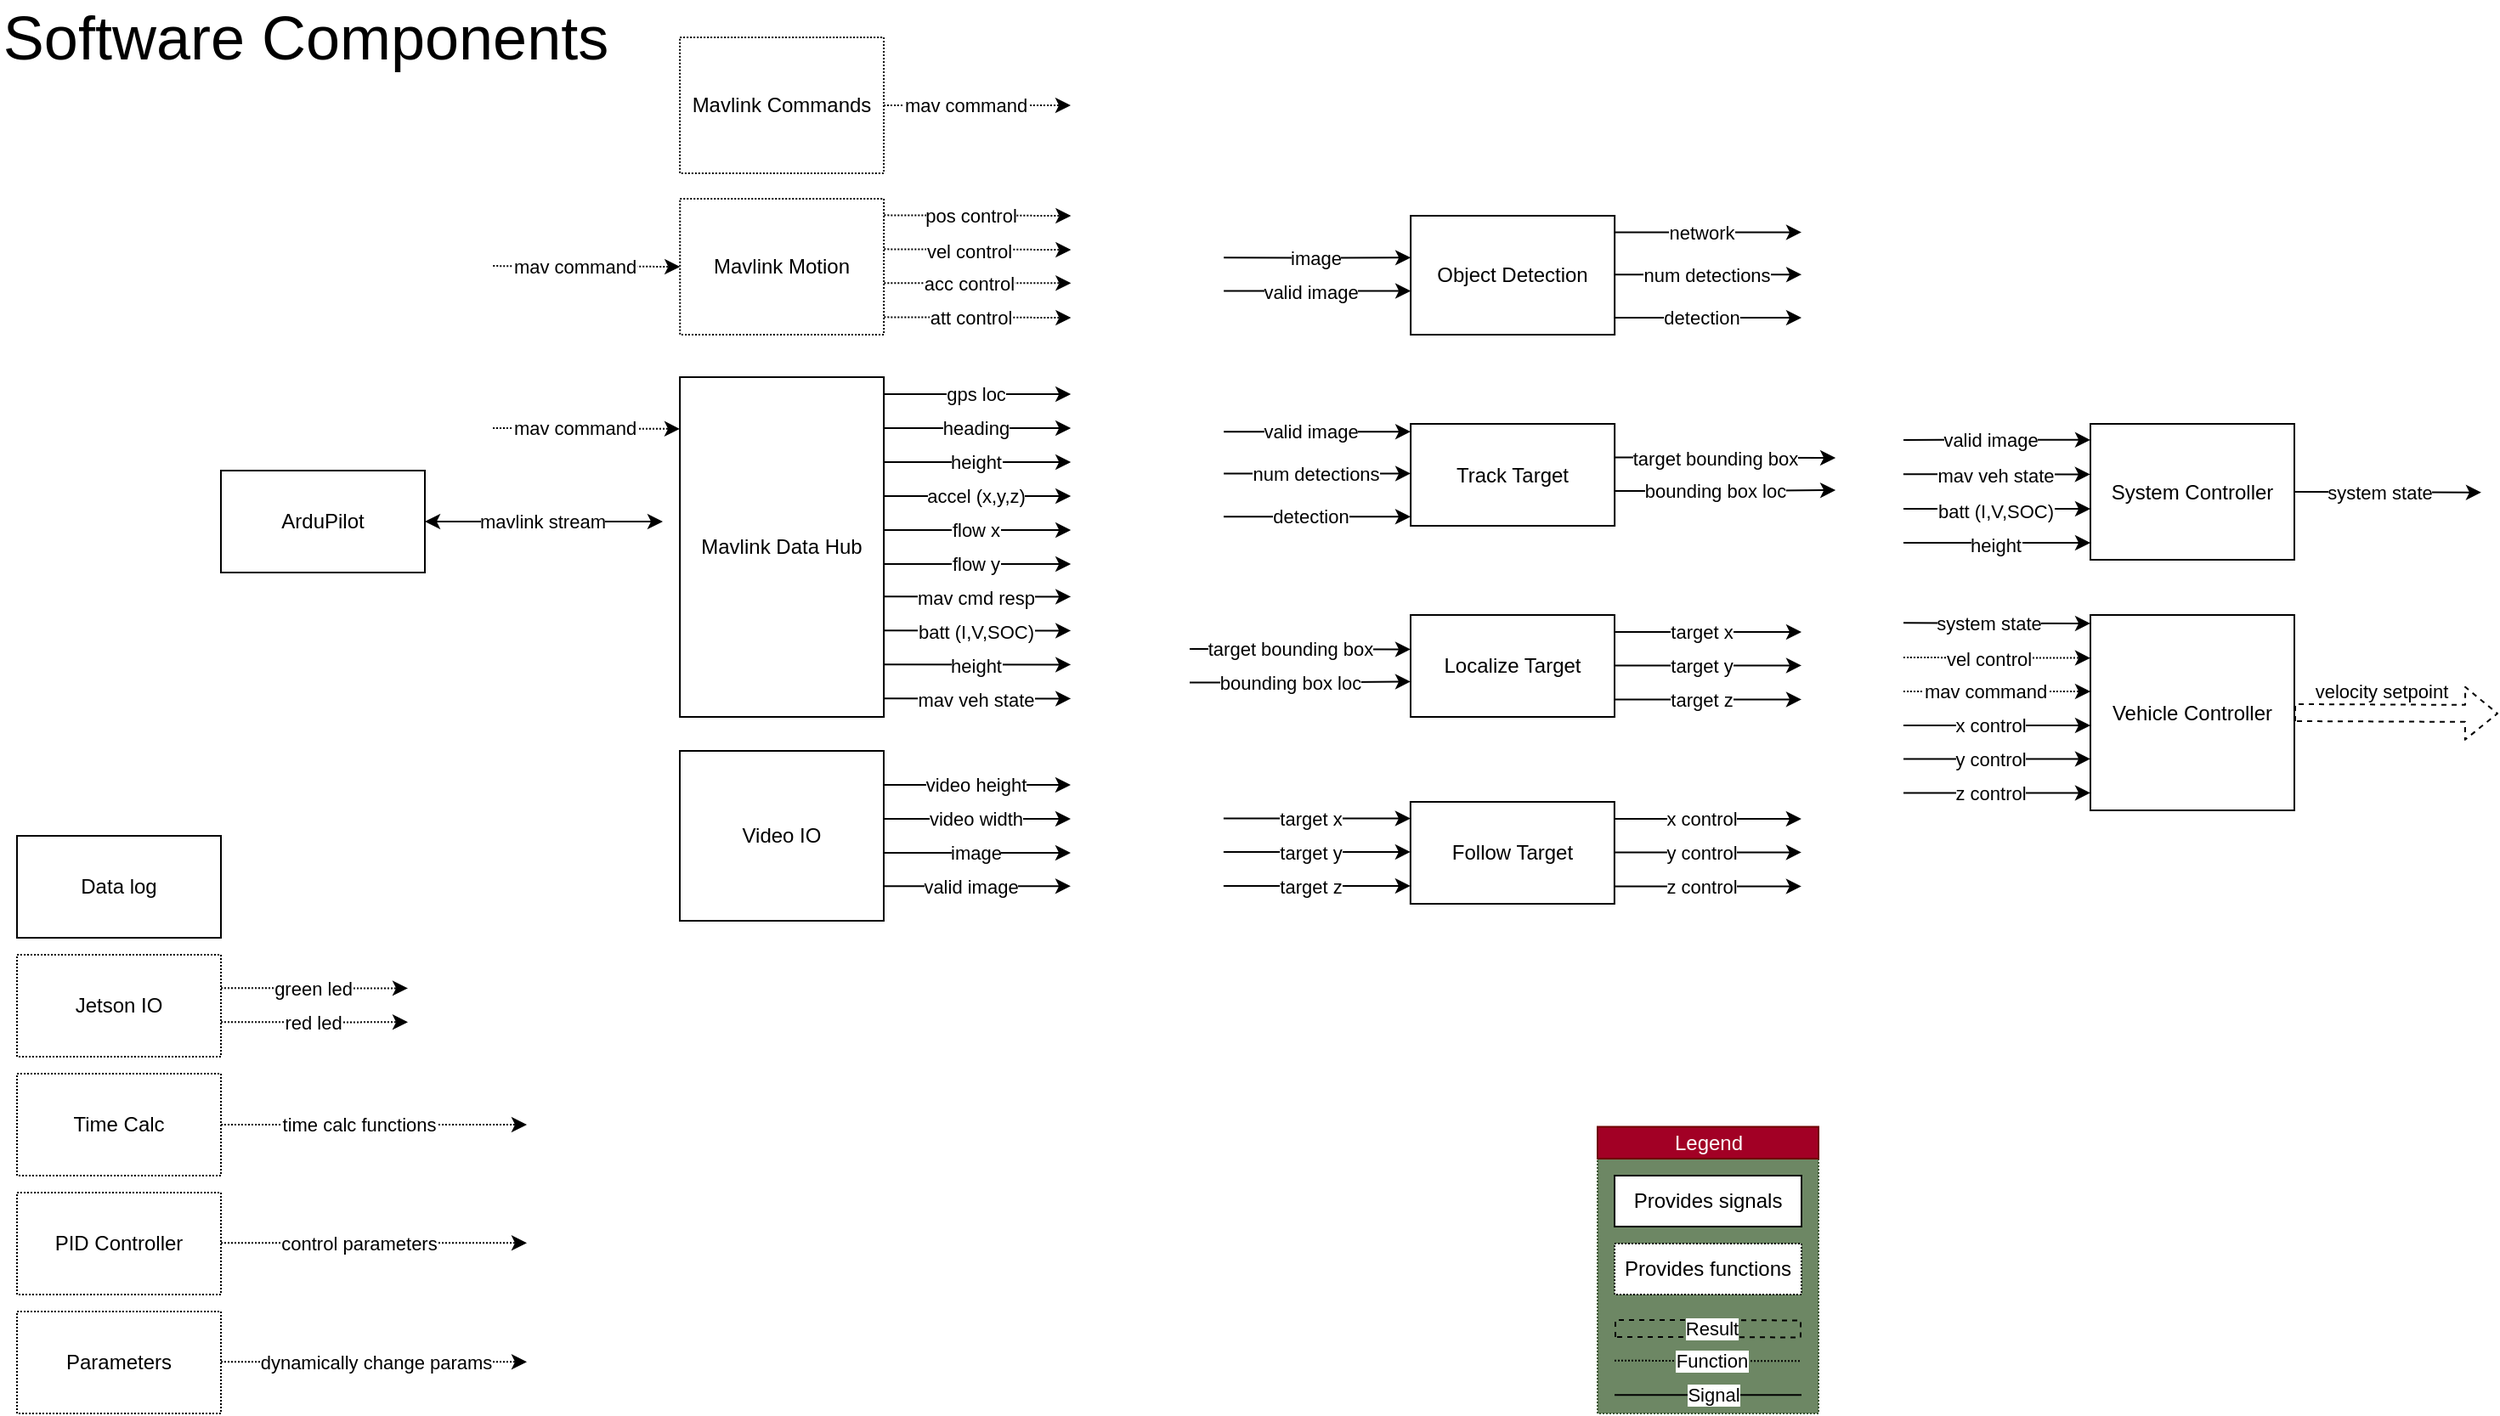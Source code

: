 <mxfile>
    <diagram name="Page-1" id="YutSI7smavdidKVXhJqC">
        <mxGraphModel dx="1775" dy="861" grid="1" gridSize="10" guides="1" tooltips="1" connect="1" arrows="1" fold="1" page="1" pageScale="1" pageWidth="1100" pageHeight="850" math="0" shadow="0">
            <root>
                <mxCell id="0"/>
                <mxCell id="1" parent="0"/>
                <mxCell id="x8476iQVBlh_GbGHP3KB-12" value="Data log" style="rounded=0;whiteSpace=wrap;html=1;" parent="1" vertex="1">
                    <mxGeometry x="10.0" y="500" width="120" height="60" as="geometry"/>
                </mxCell>
                <mxCell id="x8476iQVBlh_GbGHP3KB-121" value="&lt;font style=&quot;font-size: 36px;&quot;&gt;Software Components&lt;/font&gt;" style="text;html=1;align=center;verticalAlign=middle;whiteSpace=wrap;rounded=0;" parent="1" vertex="1">
                    <mxGeometry y="10" width="360" height="40" as="geometry"/>
                </mxCell>
                <mxCell id="x8476iQVBlh_GbGHP3KB-122" value="ArduPilot" style="rounded=0;whiteSpace=wrap;html=1;" parent="1" vertex="1">
                    <mxGeometry x="130" y="285" width="120" height="60" as="geometry"/>
                </mxCell>
                <mxCell id="x8476iQVBlh_GbGHP3KB-130" value="" style="endArrow=classic;startArrow=classic;html=1;rounded=0;exitX=1;exitY=0.5;exitDx=0;exitDy=0;" parent="1" source="x8476iQVBlh_GbGHP3KB-122" edge="1">
                    <mxGeometry width="50" height="50" relative="1" as="geometry">
                        <mxPoint x="270.06" y="265" as="sourcePoint"/>
                        <mxPoint x="390" y="315" as="targetPoint"/>
                    </mxGeometry>
                </mxCell>
                <mxCell id="112" value="mavlink stream" style="edgeLabel;html=1;align=center;verticalAlign=middle;resizable=0;points=[];" vertex="1" connectable="0" parent="x8476iQVBlh_GbGHP3KB-130">
                    <mxGeometry x="0.208" y="-2" relative="1" as="geometry">
                        <mxPoint x="-16" y="-2" as="offset"/>
                    </mxGeometry>
                </mxCell>
                <mxCell id="x8476iQVBlh_GbGHP3KB-203" value="" style="group" parent="1" vertex="1" connectable="0">
                    <mxGeometry x="10" y="640" width="305" height="60" as="geometry"/>
                </mxCell>
                <mxCell id="x8476iQVBlh_GbGHP3KB-22" value="Time Calc" style="rounded=0;whiteSpace=wrap;html=1;dashed=1;dashPattern=1 1;" parent="x8476iQVBlh_GbGHP3KB-203" vertex="1">
                    <mxGeometry width="120" height="60" as="geometry"/>
                </mxCell>
                <mxCell id="x8476iQVBlh_GbGHP3KB-234" value="" style="endArrow=classic;html=1;rounded=0;dashed=1;exitX=1;exitY=0.5;exitDx=0;exitDy=0;dashPattern=1 1;" parent="x8476iQVBlh_GbGHP3KB-203" source="x8476iQVBlh_GbGHP3KB-22" edge="1">
                    <mxGeometry width="50" height="50" relative="1" as="geometry">
                        <mxPoint x="127.5" y="40" as="sourcePoint"/>
                        <mxPoint x="300" y="30" as="targetPoint"/>
                    </mxGeometry>
                </mxCell>
                <mxCell id="x8476iQVBlh_GbGHP3KB-235" value="time calc functions" style="edgeLabel;html=1;align=center;verticalAlign=middle;resizable=0;points=[];" parent="x8476iQVBlh_GbGHP3KB-234" vertex="1" connectable="0">
                    <mxGeometry x="-0.652" relative="1" as="geometry">
                        <mxPoint x="49" as="offset"/>
                    </mxGeometry>
                </mxCell>
                <mxCell id="x8476iQVBlh_GbGHP3KB-204" value="" style="group;dashed=1;" parent="1" vertex="1" connectable="0">
                    <mxGeometry x="10" y="710" width="305" height="60" as="geometry"/>
                </mxCell>
                <mxCell id="x8476iQVBlh_GbGHP3KB-20" value="PID Controller" style="rounded=0;whiteSpace=wrap;html=1;dashed=1;dashPattern=1 1;" parent="x8476iQVBlh_GbGHP3KB-204" vertex="1">
                    <mxGeometry width="120" height="60" as="geometry"/>
                </mxCell>
                <mxCell id="x8476iQVBlh_GbGHP3KB-236" value="" style="endArrow=classic;html=1;rounded=0;dashed=1;exitX=1;exitY=0.5;exitDx=0;exitDy=0;dashPattern=1 1;" parent="x8476iQVBlh_GbGHP3KB-204" edge="1">
                    <mxGeometry width="50" height="50" relative="1" as="geometry">
                        <mxPoint x="120" y="29.66" as="sourcePoint"/>
                        <mxPoint x="300" y="29.66" as="targetPoint"/>
                    </mxGeometry>
                </mxCell>
                <mxCell id="x8476iQVBlh_GbGHP3KB-237" value="control parameters" style="edgeLabel;html=1;align=center;verticalAlign=middle;resizable=0;points=[];" parent="x8476iQVBlh_GbGHP3KB-236" vertex="1" connectable="0">
                    <mxGeometry x="-0.652" relative="1" as="geometry">
                        <mxPoint x="49" as="offset"/>
                    </mxGeometry>
                </mxCell>
                <mxCell id="x8476iQVBlh_GbGHP3KB-205" value="" style="group;dashed=1;" parent="1" vertex="1" connectable="0">
                    <mxGeometry x="10" y="780" width="310" height="60" as="geometry"/>
                </mxCell>
                <mxCell id="x8476iQVBlh_GbGHP3KB-19" value="Parameters" style="rounded=0;whiteSpace=wrap;html=1;dashed=1;dashPattern=1 1;" parent="x8476iQVBlh_GbGHP3KB-205" vertex="1">
                    <mxGeometry width="120" height="60" as="geometry"/>
                </mxCell>
                <mxCell id="x8476iQVBlh_GbGHP3KB-238" value="" style="endArrow=classic;html=1;rounded=0;dashed=1;exitX=1;exitY=0.5;exitDx=0;exitDy=0;dashPattern=1 1;" parent="x8476iQVBlh_GbGHP3KB-205" edge="1">
                    <mxGeometry width="50" height="50" relative="1" as="geometry">
                        <mxPoint x="120" y="29.66" as="sourcePoint"/>
                        <mxPoint x="300" y="29.66" as="targetPoint"/>
                    </mxGeometry>
                </mxCell>
                <mxCell id="x8476iQVBlh_GbGHP3KB-239" value="dynamically change params" style="edgeLabel;html=1;align=center;verticalAlign=middle;resizable=0;points=[];" parent="x8476iQVBlh_GbGHP3KB-238" vertex="1" connectable="0">
                    <mxGeometry x="-0.652" relative="1" as="geometry">
                        <mxPoint x="59" as="offset"/>
                    </mxGeometry>
                </mxCell>
                <mxCell id="78" value="" style="group" vertex="1" connectable="0" parent="1">
                    <mxGeometry x="790" y="257.5" width="230.06" height="60" as="geometry"/>
                </mxCell>
                <mxCell id="70" style="edgeStyle=orthogonalEdgeStyle;rounded=0;orthogonalLoop=1;jettySize=auto;html=1;" edge="1" parent="78">
                    <mxGeometry relative="1" as="geometry">
                        <mxPoint x="40.06" y="29.23" as="targetPoint"/>
                        <mxPoint x="-69.94" y="29.23" as="sourcePoint"/>
                        <Array as="points">
                            <mxPoint x="0.06" y="29.23"/>
                        </Array>
                    </mxGeometry>
                </mxCell>
                <mxCell id="71" value="num detections" style="edgeLabel;html=1;align=center;verticalAlign=middle;resizable=0;points=[];" vertex="1" connectable="0" parent="70">
                    <mxGeometry x="-0.024" y="-2" relative="1" as="geometry">
                        <mxPoint y="-2" as="offset"/>
                    </mxGeometry>
                </mxCell>
                <mxCell id="72" style="edgeStyle=orthogonalEdgeStyle;rounded=0;orthogonalLoop=1;jettySize=auto;html=1;" edge="1" parent="78">
                    <mxGeometry relative="1" as="geometry">
                        <mxPoint x="40" y="54.64" as="targetPoint"/>
                        <mxPoint x="-70" y="54.64" as="sourcePoint"/>
                        <Array as="points">
                            <mxPoint y="54.64"/>
                        </Array>
                    </mxGeometry>
                </mxCell>
                <mxCell id="73" value="detection" style="edgeLabel;html=1;align=center;verticalAlign=middle;resizable=0;points=[];" vertex="1" connectable="0" parent="72">
                    <mxGeometry x="-0.121" y="-3" relative="1" as="geometry">
                        <mxPoint x="2" y="-3" as="offset"/>
                    </mxGeometry>
                </mxCell>
                <mxCell id="75" style="edgeStyle=orthogonalEdgeStyle;rounded=0;orthogonalLoop=1;jettySize=auto;html=1;" edge="1" parent="78">
                    <mxGeometry relative="1" as="geometry">
                        <mxPoint x="40.06" y="4.61" as="targetPoint"/>
                        <mxPoint x="-69.94" y="4.61" as="sourcePoint"/>
                        <Array as="points">
                            <mxPoint x="0.06" y="4.61"/>
                        </Array>
                    </mxGeometry>
                </mxCell>
                <mxCell id="76" value="valid image" style="edgeLabel;html=1;align=center;verticalAlign=middle;resizable=0;points=[];" vertex="1" connectable="0" parent="75">
                    <mxGeometry x="-0.121" y="-3" relative="1" as="geometry">
                        <mxPoint x="2" y="-3" as="offset"/>
                    </mxGeometry>
                </mxCell>
                <mxCell id="34" value="Track Target" style="rounded=0;whiteSpace=wrap;html=1;container=0;" vertex="1" parent="78">
                    <mxGeometry x="40.06" width="120" height="60" as="geometry"/>
                </mxCell>
                <mxCell id="36" style="edgeStyle=orthogonalEdgeStyle;rounded=0;orthogonalLoop=1;jettySize=auto;html=1;" edge="1" parent="78">
                    <mxGeometry relative="1" as="geometry">
                        <mxPoint x="290.06" y="20" as="targetPoint"/>
                        <mxPoint x="160.06" y="19.77" as="sourcePoint"/>
                        <Array as="points">
                            <mxPoint x="180.12" y="19.77"/>
                            <mxPoint x="180.12" y="19.77"/>
                        </Array>
                    </mxGeometry>
                </mxCell>
                <mxCell id="37" value="target bounding box" style="edgeLabel;html=1;align=center;verticalAlign=middle;resizable=0;points=[];container=0;" vertex="1" connectable="0" parent="36">
                    <mxGeometry x="-0.121" y="-3" relative="1" as="geometry">
                        <mxPoint x="2" y="-3" as="offset"/>
                    </mxGeometry>
                </mxCell>
                <mxCell id="38" style="edgeStyle=orthogonalEdgeStyle;rounded=0;orthogonalLoop=1;jettySize=auto;html=1;" edge="1" parent="78">
                    <mxGeometry relative="1" as="geometry">
                        <mxPoint x="290.06" y="39" as="targetPoint"/>
                        <mxPoint x="160.06" y="39.48" as="sourcePoint"/>
                        <Array as="points">
                            <mxPoint x="230.06" y="39.48"/>
                        </Array>
                    </mxGeometry>
                </mxCell>
                <mxCell id="39" value="bounding box loc" style="edgeLabel;html=1;align=center;verticalAlign=middle;resizable=0;points=[];container=0;" vertex="1" connectable="0" parent="38">
                    <mxGeometry x="-0.121" y="-3" relative="1" as="geometry">
                        <mxPoint x="2" y="-3" as="offset"/>
                    </mxGeometry>
                </mxCell>
                <mxCell id="83" value="" style="group" vertex="1" connectable="0" parent="1">
                    <mxGeometry x="400" y="450" width="230" height="100" as="geometry"/>
                </mxCell>
                <mxCell id="13" style="edgeStyle=orthogonalEdgeStyle;rounded=0;orthogonalLoop=1;jettySize=auto;html=1;" edge="1" parent="83" source="15">
                    <mxGeometry relative="1" as="geometry">
                        <mxPoint x="230" y="20" as="targetPoint"/>
                        <Array as="points">
                            <mxPoint x="230" y="20"/>
                        </Array>
                    </mxGeometry>
                </mxCell>
                <mxCell id="14" value="video height" style="edgeLabel;html=1;align=center;verticalAlign=middle;resizable=0;points=[];container=0;" vertex="1" connectable="0" parent="13">
                    <mxGeometry x="-0.024" y="-2" relative="1" as="geometry">
                        <mxPoint y="-2" as="offset"/>
                    </mxGeometry>
                </mxCell>
                <mxCell id="15" value="Video IO" style="rounded=0;whiteSpace=wrap;html=1;container=0;" vertex="1" parent="83">
                    <mxGeometry width="120" height="100" as="geometry"/>
                </mxCell>
                <mxCell id="16" style="edgeStyle=orthogonalEdgeStyle;rounded=0;orthogonalLoop=1;jettySize=auto;html=1;" edge="1" parent="83">
                    <mxGeometry relative="1" as="geometry">
                        <mxPoint x="230" y="40" as="targetPoint"/>
                        <mxPoint x="120" y="40" as="sourcePoint"/>
                        <Array as="points">
                            <mxPoint x="190" y="40"/>
                        </Array>
                    </mxGeometry>
                </mxCell>
                <mxCell id="17" value="video width" style="edgeLabel;html=1;align=center;verticalAlign=middle;resizable=0;points=[];container=0;" vertex="1" connectable="0" parent="16">
                    <mxGeometry x="-0.024" y="-2" relative="1" as="geometry">
                        <mxPoint y="-2" as="offset"/>
                    </mxGeometry>
                </mxCell>
                <mxCell id="18" style="edgeStyle=orthogonalEdgeStyle;rounded=0;orthogonalLoop=1;jettySize=auto;html=1;" edge="1" parent="83">
                    <mxGeometry relative="1" as="geometry">
                        <mxPoint x="230" y="60" as="targetPoint"/>
                        <mxPoint x="120" y="60" as="sourcePoint"/>
                        <Array as="points">
                            <mxPoint x="190" y="60"/>
                        </Array>
                    </mxGeometry>
                </mxCell>
                <mxCell id="19" value="image" style="edgeLabel;html=1;align=center;verticalAlign=middle;resizable=0;points=[];container=0;" vertex="1" connectable="0" parent="18">
                    <mxGeometry x="-0.024" y="-2" relative="1" as="geometry">
                        <mxPoint y="-2" as="offset"/>
                    </mxGeometry>
                </mxCell>
                <mxCell id="20" style="edgeStyle=orthogonalEdgeStyle;rounded=0;orthogonalLoop=1;jettySize=auto;html=1;" edge="1" parent="83">
                    <mxGeometry relative="1" as="geometry">
                        <mxPoint x="230" y="79.58" as="targetPoint"/>
                        <mxPoint x="120" y="79.58" as="sourcePoint"/>
                        <Array as="points">
                            <mxPoint x="190" y="79.58"/>
                        </Array>
                    </mxGeometry>
                </mxCell>
                <mxCell id="21" value="valid image" style="edgeLabel;html=1;align=center;verticalAlign=middle;resizable=0;points=[];container=0;" vertex="1" connectable="0" parent="20">
                    <mxGeometry x="-0.121" y="-3" relative="1" as="geometry">
                        <mxPoint x="2" y="-3" as="offset"/>
                    </mxGeometry>
                </mxCell>
                <mxCell id="111" value="" style="group" vertex="1" connectable="0" parent="1">
                    <mxGeometry x="400.06" y="30" width="229.94" height="80" as="geometry"/>
                </mxCell>
                <mxCell id="89" value="" style="group" vertex="1" connectable="0" parent="111">
                    <mxGeometry width="229.94" height="80" as="geometry"/>
                </mxCell>
                <mxCell id="x8476iQVBlh_GbGHP3KB-15" value="Mavlink Commands" style="rounded=0;whiteSpace=wrap;html=1;dashed=1;dashPattern=1 1;container=0;" parent="89" vertex="1">
                    <mxGeometry width="119.94" height="80" as="geometry"/>
                </mxCell>
                <mxCell id="99" style="edgeStyle=none;html=1;exitX=1;exitY=0.5;exitDx=0;exitDy=0;dashed=1;dashPattern=1 1;strokeWidth=1;" edge="1" parent="111" source="x8476iQVBlh_GbGHP3KB-15">
                    <mxGeometry relative="1" as="geometry">
                        <mxPoint x="229.94" y="40" as="targetPoint"/>
                    </mxGeometry>
                </mxCell>
                <mxCell id="100" value="mav command" style="edgeLabel;html=1;align=center;verticalAlign=middle;resizable=0;points=[];" vertex="1" connectable="0" parent="99">
                    <mxGeometry x="-0.139" y="1" relative="1" as="geometry">
                        <mxPoint y="1" as="offset"/>
                    </mxGeometry>
                </mxCell>
                <mxCell id="115" value="" style="group" vertex="1" connectable="0" parent="1">
                    <mxGeometry x="290.12" y="125" width="339.94" height="80" as="geometry"/>
                </mxCell>
                <mxCell id="109" value="" style="group" vertex="1" connectable="0" parent="115">
                    <mxGeometry x="110.0" width="229.94" height="80" as="geometry"/>
                </mxCell>
                <mxCell id="110" value="Mavlink Motion" style="rounded=0;whiteSpace=wrap;html=1;dashed=1;dashPattern=1 1;container=0;" vertex="1" parent="109">
                    <mxGeometry width="119.94" height="80" as="geometry"/>
                </mxCell>
                <mxCell id="101" style="edgeStyle=none;html=1;dashed=1;dashPattern=1 1;strokeWidth=1;exitX=1;exitY=0.5;exitDx=0;exitDy=0;" edge="1" parent="109">
                    <mxGeometry relative="1" as="geometry">
                        <mxPoint x="230.06" y="49.68" as="targetPoint"/>
                        <mxPoint x="120.06" y="49.68" as="sourcePoint"/>
                    </mxGeometry>
                </mxCell>
                <mxCell id="102" value="acc control" style="edgeLabel;html=1;align=center;verticalAlign=middle;resizable=0;points=[];" vertex="1" connectable="0" parent="101">
                    <mxGeometry x="-0.2" relative="1" as="geometry">
                        <mxPoint x="6" as="offset"/>
                    </mxGeometry>
                </mxCell>
                <mxCell id="103" style="edgeStyle=none;html=1;exitX=1;exitY=0.25;exitDx=0;exitDy=0;dashed=1;dashPattern=1 1;strokeWidth=1;" edge="1" parent="109">
                    <mxGeometry relative="1" as="geometry">
                        <mxPoint x="230.06" y="30.003" as="targetPoint"/>
                        <mxPoint x="120.06" y="29.68" as="sourcePoint"/>
                    </mxGeometry>
                </mxCell>
                <mxCell id="104" value="vel control" style="edgeLabel;html=1;align=center;verticalAlign=middle;resizable=0;points=[];" vertex="1" connectable="0" parent="103">
                    <mxGeometry x="-0.221" y="-1" relative="1" as="geometry">
                        <mxPoint x="7" as="offset"/>
                    </mxGeometry>
                </mxCell>
                <mxCell id="105" style="edgeStyle=none;html=1;exitX=1;exitY=0.75;exitDx=0;exitDy=0;dashed=1;dashPattern=1 1;strokeWidth=1;" edge="1" parent="109">
                    <mxGeometry relative="1" as="geometry">
                        <mxPoint x="230.06" y="70.003" as="targetPoint"/>
                        <mxPoint x="120.06" y="69.68" as="sourcePoint"/>
                    </mxGeometry>
                </mxCell>
                <mxCell id="106" value="att control" style="edgeLabel;html=1;align=center;verticalAlign=middle;resizable=0;points=[];" vertex="1" connectable="0" parent="105">
                    <mxGeometry x="-0.338" relative="1" as="geometry">
                        <mxPoint x="14" as="offset"/>
                    </mxGeometry>
                </mxCell>
                <mxCell id="107" style="edgeStyle=none;html=1;exitX=1;exitY=0;exitDx=0;exitDy=0;dashed=1;dashPattern=1 1;strokeWidth=1;" edge="1" parent="109">
                    <mxGeometry relative="1" as="geometry">
                        <mxPoint x="230.06" y="10.003" as="targetPoint"/>
                        <mxPoint x="120.06" y="9.68" as="sourcePoint"/>
                    </mxGeometry>
                </mxCell>
                <mxCell id="108" value="pos control" style="edgeLabel;html=1;align=center;verticalAlign=middle;resizable=0;points=[];" vertex="1" connectable="0" parent="107">
                    <mxGeometry x="-0.315" relative="1" as="geometry">
                        <mxPoint x="13" as="offset"/>
                    </mxGeometry>
                </mxCell>
                <mxCell id="113" style="edgeStyle=none;html=1;exitX=1;exitY=0.5;exitDx=0;exitDy=0;dashed=1;dashPattern=1 1;strokeWidth=1;entryX=0;entryY=0.5;entryDx=0;entryDy=0;" edge="1" parent="115" target="110">
                    <mxGeometry relative="1" as="geometry">
                        <mxPoint x="100.0" y="40" as="targetPoint"/>
                        <mxPoint y="39.55" as="sourcePoint"/>
                    </mxGeometry>
                </mxCell>
                <mxCell id="114" value="mav command" style="edgeLabel;html=1;align=center;verticalAlign=middle;resizable=0;points=[];" vertex="1" connectable="0" parent="113">
                    <mxGeometry x="-0.139" y="1" relative="1" as="geometry">
                        <mxPoint y="1" as="offset"/>
                    </mxGeometry>
                </mxCell>
                <mxCell id="118" value="" style="group" vertex="1" connectable="0" parent="1">
                    <mxGeometry x="290" y="230" width="340.06" height="200" as="geometry"/>
                </mxCell>
                <mxCell id="84" value="" style="group" vertex="1" connectable="0" parent="118">
                    <mxGeometry x="110.06" width="230.0" height="200" as="geometry"/>
                </mxCell>
                <mxCell id="x8476iQVBlh_GbGHP3KB-16" value="Mavlink Data Hub" style="rounded=0;whiteSpace=wrap;html=1;" parent="84" vertex="1">
                    <mxGeometry width="120" height="200" as="geometry"/>
                </mxCell>
                <mxCell id="x8476iQVBlh_GbGHP3KB-66" style="edgeStyle=orthogonalEdgeStyle;rounded=0;orthogonalLoop=1;jettySize=auto;html=1;" parent="84" edge="1">
                    <mxGeometry relative="1" as="geometry">
                        <mxPoint x="230.0" y="10" as="targetPoint"/>
                        <mxPoint x="120" y="10" as="sourcePoint"/>
                        <Array as="points">
                            <mxPoint x="230.0" y="10"/>
                        </Array>
                    </mxGeometry>
                </mxCell>
                <mxCell id="x8476iQVBlh_GbGHP3KB-67" value="gps loc" style="edgeLabel;html=1;align=center;verticalAlign=middle;resizable=0;points=[];" parent="x8476iQVBlh_GbGHP3KB-66" vertex="1" connectable="0">
                    <mxGeometry x="-0.024" y="-2" relative="1" as="geometry">
                        <mxPoint y="-2" as="offset"/>
                    </mxGeometry>
                </mxCell>
                <mxCell id="x8476iQVBlh_GbGHP3KB-68" style="edgeStyle=orthogonalEdgeStyle;rounded=0;orthogonalLoop=1;jettySize=auto;html=1;" parent="84" edge="1">
                    <mxGeometry relative="1" as="geometry">
                        <mxPoint x="230.0" y="30" as="targetPoint"/>
                        <mxPoint x="120" y="30" as="sourcePoint"/>
                        <Array as="points">
                            <mxPoint x="230.0" y="30"/>
                        </Array>
                    </mxGeometry>
                </mxCell>
                <mxCell id="x8476iQVBlh_GbGHP3KB-69" value="heading" style="edgeLabel;html=1;align=center;verticalAlign=middle;resizable=0;points=[];" parent="x8476iQVBlh_GbGHP3KB-68" vertex="1" connectable="0">
                    <mxGeometry x="-0.024" y="-2" relative="1" as="geometry">
                        <mxPoint y="-2" as="offset"/>
                    </mxGeometry>
                </mxCell>
                <mxCell id="x8476iQVBlh_GbGHP3KB-70" style="edgeStyle=orthogonalEdgeStyle;rounded=0;orthogonalLoop=1;jettySize=auto;html=1;" parent="84" edge="1">
                    <mxGeometry relative="1" as="geometry">
                        <mxPoint x="230.0" y="50" as="targetPoint"/>
                        <mxPoint x="120" y="50" as="sourcePoint"/>
                        <Array as="points">
                            <mxPoint x="230.0" y="50"/>
                        </Array>
                    </mxGeometry>
                </mxCell>
                <mxCell id="x8476iQVBlh_GbGHP3KB-71" value="height" style="edgeLabel;html=1;align=center;verticalAlign=middle;resizable=0;points=[];" parent="x8476iQVBlh_GbGHP3KB-70" vertex="1" connectable="0">
                    <mxGeometry x="-0.024" y="-2" relative="1" as="geometry">
                        <mxPoint y="-2" as="offset"/>
                    </mxGeometry>
                </mxCell>
                <mxCell id="x8476iQVBlh_GbGHP3KB-72" style="edgeStyle=orthogonalEdgeStyle;rounded=0;orthogonalLoop=1;jettySize=auto;html=1;" parent="84" edge="1">
                    <mxGeometry relative="1" as="geometry">
                        <mxPoint x="230.0" y="70" as="targetPoint"/>
                        <mxPoint x="120" y="70" as="sourcePoint"/>
                        <Array as="points">
                            <mxPoint x="230.0" y="70"/>
                        </Array>
                    </mxGeometry>
                </mxCell>
                <mxCell id="x8476iQVBlh_GbGHP3KB-73" value="accel (x,y,z)" style="edgeLabel;html=1;align=center;verticalAlign=middle;resizable=0;points=[];" parent="x8476iQVBlh_GbGHP3KB-72" vertex="1" connectable="0">
                    <mxGeometry x="-0.024" y="-2" relative="1" as="geometry">
                        <mxPoint y="-2" as="offset"/>
                    </mxGeometry>
                </mxCell>
                <mxCell id="x8476iQVBlh_GbGHP3KB-74" style="edgeStyle=orthogonalEdgeStyle;rounded=0;orthogonalLoop=1;jettySize=auto;html=1;" parent="84" edge="1">
                    <mxGeometry relative="1" as="geometry">
                        <mxPoint x="230.0" y="90" as="targetPoint"/>
                        <mxPoint x="120" y="90" as="sourcePoint"/>
                        <Array as="points">
                            <mxPoint x="230.0" y="90"/>
                        </Array>
                    </mxGeometry>
                </mxCell>
                <mxCell id="x8476iQVBlh_GbGHP3KB-75" value="flow x" style="edgeLabel;html=1;align=center;verticalAlign=middle;resizable=0;points=[];" parent="x8476iQVBlh_GbGHP3KB-74" vertex="1" connectable="0">
                    <mxGeometry x="-0.024" y="-2" relative="1" as="geometry">
                        <mxPoint y="-2" as="offset"/>
                    </mxGeometry>
                </mxCell>
                <mxCell id="x8476iQVBlh_GbGHP3KB-76" style="edgeStyle=orthogonalEdgeStyle;rounded=0;orthogonalLoop=1;jettySize=auto;html=1;" parent="84" edge="1">
                    <mxGeometry relative="1" as="geometry">
                        <mxPoint x="230.0" y="110" as="targetPoint"/>
                        <mxPoint x="120" y="110" as="sourcePoint"/>
                        <Array as="points">
                            <mxPoint x="230.0" y="110"/>
                        </Array>
                    </mxGeometry>
                </mxCell>
                <mxCell id="x8476iQVBlh_GbGHP3KB-77" value="flow y" style="edgeLabel;html=1;align=center;verticalAlign=middle;resizable=0;points=[];" parent="x8476iQVBlh_GbGHP3KB-76" vertex="1" connectable="0">
                    <mxGeometry x="-0.024" y="-2" relative="1" as="geometry">
                        <mxPoint y="-2" as="offset"/>
                    </mxGeometry>
                </mxCell>
                <mxCell id="x8476iQVBlh_GbGHP3KB-91" style="edgeStyle=orthogonalEdgeStyle;rounded=0;orthogonalLoop=1;jettySize=auto;html=1;" parent="84" edge="1">
                    <mxGeometry relative="1" as="geometry">
                        <mxPoint x="230.0" y="129.17" as="targetPoint"/>
                        <mxPoint x="120" y="129.17" as="sourcePoint"/>
                        <Array as="points">
                            <mxPoint x="230.0" y="129.17"/>
                        </Array>
                    </mxGeometry>
                </mxCell>
                <mxCell id="x8476iQVBlh_GbGHP3KB-92" value="mav cmd resp" style="edgeLabel;html=1;align=center;verticalAlign=middle;resizable=0;points=[];" parent="x8476iQVBlh_GbGHP3KB-91" vertex="1" connectable="0">
                    <mxGeometry x="-0.024" y="-2" relative="1" as="geometry">
                        <mxPoint y="-1" as="offset"/>
                    </mxGeometry>
                </mxCell>
                <mxCell id="x8476iQVBlh_GbGHP3KB-93" style="edgeStyle=orthogonalEdgeStyle;rounded=0;orthogonalLoop=1;jettySize=auto;html=1;" parent="84" edge="1">
                    <mxGeometry relative="1" as="geometry">
                        <mxPoint x="230.0" y="149.17" as="targetPoint"/>
                        <mxPoint x="120" y="149.17" as="sourcePoint"/>
                        <Array as="points">
                            <mxPoint x="230.0" y="149.17"/>
                        </Array>
                    </mxGeometry>
                </mxCell>
                <mxCell id="x8476iQVBlh_GbGHP3KB-94" value="batt (I,V,SOC)" style="edgeLabel;html=1;align=center;verticalAlign=middle;resizable=0;points=[];" parent="x8476iQVBlh_GbGHP3KB-93" vertex="1" connectable="0">
                    <mxGeometry x="-0.024" y="-2" relative="1" as="geometry">
                        <mxPoint y="-1" as="offset"/>
                    </mxGeometry>
                </mxCell>
                <mxCell id="x8476iQVBlh_GbGHP3KB-95" style="edgeStyle=orthogonalEdgeStyle;rounded=0;orthogonalLoop=1;jettySize=auto;html=1;" parent="84" edge="1">
                    <mxGeometry relative="1" as="geometry">
                        <mxPoint x="230.0" y="169.17" as="targetPoint"/>
                        <mxPoint x="120" y="169.17" as="sourcePoint"/>
                        <Array as="points">
                            <mxPoint x="230.0" y="169.17"/>
                        </Array>
                    </mxGeometry>
                </mxCell>
                <mxCell id="x8476iQVBlh_GbGHP3KB-96" value="height" style="edgeLabel;html=1;align=center;verticalAlign=middle;resizable=0;points=[];" parent="x8476iQVBlh_GbGHP3KB-95" vertex="1" connectable="0">
                    <mxGeometry x="-0.024" y="-2" relative="1" as="geometry">
                        <mxPoint y="-1" as="offset"/>
                    </mxGeometry>
                </mxCell>
                <mxCell id="x8476iQVBlh_GbGHP3KB-97" style="edgeStyle=orthogonalEdgeStyle;rounded=0;orthogonalLoop=1;jettySize=auto;html=1;" parent="84" edge="1">
                    <mxGeometry relative="1" as="geometry">
                        <mxPoint x="230.0" y="189.17" as="targetPoint"/>
                        <mxPoint x="120" y="189.17" as="sourcePoint"/>
                        <Array as="points">
                            <mxPoint x="230.0" y="189.17"/>
                        </Array>
                    </mxGeometry>
                </mxCell>
                <mxCell id="x8476iQVBlh_GbGHP3KB-98" value="mav veh state" style="edgeLabel;html=1;align=center;verticalAlign=middle;resizable=0;points=[];" parent="x8476iQVBlh_GbGHP3KB-97" vertex="1" connectable="0">
                    <mxGeometry x="-0.024" y="-2" relative="1" as="geometry">
                        <mxPoint y="-1" as="offset"/>
                    </mxGeometry>
                </mxCell>
                <mxCell id="116" style="edgeStyle=none;html=1;exitX=1;exitY=0.5;exitDx=0;exitDy=0;dashed=1;dashPattern=1 1;strokeWidth=1;entryX=0;entryY=0.5;entryDx=0;entryDy=0;" edge="1" parent="118">
                    <mxGeometry relative="1" as="geometry">
                        <mxPoint x="110" y="30.45" as="targetPoint"/>
                        <mxPoint y="30.0" as="sourcePoint"/>
                    </mxGeometry>
                </mxCell>
                <mxCell id="117" value="mav command" style="edgeLabel;html=1;align=center;verticalAlign=middle;resizable=0;points=[];" vertex="1" connectable="0" parent="116">
                    <mxGeometry x="-0.139" y="1" relative="1" as="geometry">
                        <mxPoint y="1" as="offset"/>
                    </mxGeometry>
                </mxCell>
                <mxCell id="123" value="" style="group" vertex="1" connectable="0" parent="1">
                    <mxGeometry x="720.06" y="370" width="299.94" height="60" as="geometry"/>
                </mxCell>
                <mxCell id="79" value="" style="group" vertex="1" connectable="0" parent="123">
                    <mxGeometry x="109.94" width="190" height="60" as="geometry"/>
                </mxCell>
                <mxCell id="44" value="Localize Target" style="rounded=0;whiteSpace=wrap;html=1;container=0;" vertex="1" parent="79">
                    <mxGeometry width="120" height="60" as="geometry"/>
                </mxCell>
                <mxCell id="46" style="edgeStyle=orthogonalEdgeStyle;rounded=0;orthogonalLoop=1;jettySize=auto;html=1;" edge="1" parent="79">
                    <mxGeometry relative="1" as="geometry">
                        <mxPoint x="230" y="10.0" as="targetPoint"/>
                        <mxPoint x="120" y="10.0" as="sourcePoint"/>
                        <Array as="points">
                            <mxPoint x="190" y="10.0"/>
                        </Array>
                    </mxGeometry>
                </mxCell>
                <mxCell id="47" value="target x" style="edgeLabel;html=1;align=center;verticalAlign=middle;resizable=0;points=[];container=0;" vertex="1" connectable="0" parent="46">
                    <mxGeometry x="-0.121" y="-3" relative="1" as="geometry">
                        <mxPoint x="2" y="-3" as="offset"/>
                    </mxGeometry>
                </mxCell>
                <mxCell id="48" style="edgeStyle=orthogonalEdgeStyle;rounded=0;orthogonalLoop=1;jettySize=auto;html=1;" edge="1" parent="79">
                    <mxGeometry relative="1" as="geometry">
                        <mxPoint x="230" y="29.71" as="targetPoint"/>
                        <mxPoint x="120" y="29.71" as="sourcePoint"/>
                        <Array as="points">
                            <mxPoint x="190" y="29.71"/>
                        </Array>
                    </mxGeometry>
                </mxCell>
                <mxCell id="49" value="target y" style="edgeLabel;html=1;align=center;verticalAlign=middle;resizable=0;points=[];container=0;" vertex="1" connectable="0" parent="48">
                    <mxGeometry x="-0.121" y="-3" relative="1" as="geometry">
                        <mxPoint x="2" y="-3" as="offset"/>
                    </mxGeometry>
                </mxCell>
                <mxCell id="50" style="edgeStyle=orthogonalEdgeStyle;rounded=0;orthogonalLoop=1;jettySize=auto;html=1;" edge="1" parent="79">
                    <mxGeometry relative="1" as="geometry">
                        <mxPoint x="230" y="49.71" as="targetPoint"/>
                        <mxPoint x="120" y="49.71" as="sourcePoint"/>
                        <Array as="points">
                            <mxPoint x="190" y="49.71"/>
                        </Array>
                    </mxGeometry>
                </mxCell>
                <mxCell id="51" value="target z" style="edgeLabel;html=1;align=center;verticalAlign=middle;resizable=0;points=[];container=0;" vertex="1" connectable="0" parent="50">
                    <mxGeometry x="-0.121" y="-3" relative="1" as="geometry">
                        <mxPoint x="2" y="-3" as="offset"/>
                    </mxGeometry>
                </mxCell>
                <mxCell id="119" style="edgeStyle=orthogonalEdgeStyle;rounded=0;orthogonalLoop=1;jettySize=auto;html=1;" edge="1" parent="123">
                    <mxGeometry relative="1" as="geometry">
                        <mxPoint x="109.94" y="20.23" as="targetPoint"/>
                        <mxPoint x="-20.06" y="20" as="sourcePoint"/>
                        <Array as="points">
                            <mxPoint y="20"/>
                            <mxPoint y="20"/>
                        </Array>
                    </mxGeometry>
                </mxCell>
                <mxCell id="120" value="target bounding box" style="edgeLabel;html=1;align=center;verticalAlign=middle;resizable=0;points=[];container=0;" vertex="1" connectable="0" parent="119">
                    <mxGeometry x="-0.121" y="-3" relative="1" as="geometry">
                        <mxPoint x="2" y="-3" as="offset"/>
                    </mxGeometry>
                </mxCell>
                <mxCell id="121" style="edgeStyle=orthogonalEdgeStyle;rounded=0;orthogonalLoop=1;jettySize=auto;html=1;" edge="1" parent="123">
                    <mxGeometry relative="1" as="geometry">
                        <mxPoint x="109.94" y="39.23" as="targetPoint"/>
                        <mxPoint x="-20.06" y="39.71" as="sourcePoint"/>
                        <Array as="points">
                            <mxPoint x="49.94" y="39.71"/>
                        </Array>
                    </mxGeometry>
                </mxCell>
                <mxCell id="122" value="bounding box loc" style="edgeLabel;html=1;align=center;verticalAlign=middle;resizable=0;points=[];container=0;" vertex="1" connectable="0" parent="121">
                    <mxGeometry x="-0.121" y="-3" relative="1" as="geometry">
                        <mxPoint x="2" y="-3" as="offset"/>
                    </mxGeometry>
                </mxCell>
                <mxCell id="136" value="" style="group" vertex="1" connectable="0" parent="1">
                    <mxGeometry x="789.94" y="480" width="230" height="60" as="geometry"/>
                </mxCell>
                <mxCell id="80" value="" style="group" vertex="1" connectable="0" parent="136">
                    <mxGeometry x="40" width="190" height="60" as="geometry"/>
                </mxCell>
                <mxCell id="x8476iQVBlh_GbGHP3KB-13" value="Follow Target" style="rounded=0;whiteSpace=wrap;html=1;container=0;" parent="80" vertex="1">
                    <mxGeometry width="120" height="60" as="geometry"/>
                </mxCell>
                <mxCell id="x8476iQVBlh_GbGHP3KB-245" style="edgeStyle=orthogonalEdgeStyle;rounded=0;orthogonalLoop=1;jettySize=auto;html=1;" parent="80" edge="1">
                    <mxGeometry relative="1" as="geometry">
                        <mxPoint x="230" y="10.0" as="targetPoint"/>
                        <mxPoint x="120" y="10.0" as="sourcePoint"/>
                        <Array as="points">
                            <mxPoint x="190" y="10.0"/>
                        </Array>
                    </mxGeometry>
                </mxCell>
                <mxCell id="x8476iQVBlh_GbGHP3KB-246" value="x control" style="edgeLabel;html=1;align=center;verticalAlign=middle;resizable=0;points=[];container=0;" parent="x8476iQVBlh_GbGHP3KB-245" vertex="1" connectable="0">
                    <mxGeometry x="-0.121" y="-3" relative="1" as="geometry">
                        <mxPoint x="2" y="-3" as="offset"/>
                    </mxGeometry>
                </mxCell>
                <mxCell id="x8476iQVBlh_GbGHP3KB-248" style="edgeStyle=orthogonalEdgeStyle;rounded=0;orthogonalLoop=1;jettySize=auto;html=1;" parent="80" edge="1">
                    <mxGeometry relative="1" as="geometry">
                        <mxPoint x="230" y="29.71" as="targetPoint"/>
                        <mxPoint x="120" y="29.71" as="sourcePoint"/>
                        <Array as="points">
                            <mxPoint x="190" y="29.71"/>
                        </Array>
                    </mxGeometry>
                </mxCell>
                <mxCell id="x8476iQVBlh_GbGHP3KB-249" value="y control" style="edgeLabel;html=1;align=center;verticalAlign=middle;resizable=0;points=[];container=0;" parent="x8476iQVBlh_GbGHP3KB-248" vertex="1" connectable="0">
                    <mxGeometry x="-0.121" y="-3" relative="1" as="geometry">
                        <mxPoint x="2" y="-3" as="offset"/>
                    </mxGeometry>
                </mxCell>
                <mxCell id="x8476iQVBlh_GbGHP3KB-250" style="edgeStyle=orthogonalEdgeStyle;rounded=0;orthogonalLoop=1;jettySize=auto;html=1;" parent="80" edge="1">
                    <mxGeometry relative="1" as="geometry">
                        <mxPoint x="230" y="49.71" as="targetPoint"/>
                        <mxPoint x="120" y="49.71" as="sourcePoint"/>
                        <Array as="points">
                            <mxPoint x="190" y="49.71"/>
                        </Array>
                    </mxGeometry>
                </mxCell>
                <mxCell id="x8476iQVBlh_GbGHP3KB-251" value="z control" style="edgeLabel;html=1;align=center;verticalAlign=middle;resizable=0;points=[];container=0;" parent="x8476iQVBlh_GbGHP3KB-250" vertex="1" connectable="0">
                    <mxGeometry x="-0.121" y="-3" relative="1" as="geometry">
                        <mxPoint x="2" y="-3" as="offset"/>
                    </mxGeometry>
                </mxCell>
                <mxCell id="130" style="edgeStyle=orthogonalEdgeStyle;rounded=0;orthogonalLoop=1;jettySize=auto;html=1;" edge="1" parent="136">
                    <mxGeometry relative="1" as="geometry">
                        <mxPoint x="40" y="9.77" as="targetPoint"/>
                        <mxPoint x="-70" y="9.77" as="sourcePoint"/>
                        <Array as="points">
                            <mxPoint y="9.77"/>
                        </Array>
                    </mxGeometry>
                </mxCell>
                <mxCell id="131" value="target x" style="edgeLabel;html=1;align=center;verticalAlign=middle;resizable=0;points=[];container=0;" vertex="1" connectable="0" parent="130">
                    <mxGeometry x="-0.121" y="-3" relative="1" as="geometry">
                        <mxPoint x="2" y="-3" as="offset"/>
                    </mxGeometry>
                </mxCell>
                <mxCell id="132" style="edgeStyle=orthogonalEdgeStyle;rounded=0;orthogonalLoop=1;jettySize=auto;html=1;" edge="1" parent="136">
                    <mxGeometry relative="1" as="geometry">
                        <mxPoint x="40" y="29.48" as="targetPoint"/>
                        <mxPoint x="-70" y="29.48" as="sourcePoint"/>
                        <Array as="points">
                            <mxPoint y="29.48"/>
                        </Array>
                    </mxGeometry>
                </mxCell>
                <mxCell id="133" value="target y" style="edgeLabel;html=1;align=center;verticalAlign=middle;resizable=0;points=[];container=0;" vertex="1" connectable="0" parent="132">
                    <mxGeometry x="-0.121" y="-3" relative="1" as="geometry">
                        <mxPoint x="2" y="-3" as="offset"/>
                    </mxGeometry>
                </mxCell>
                <mxCell id="134" style="edgeStyle=orthogonalEdgeStyle;rounded=0;orthogonalLoop=1;jettySize=auto;html=1;" edge="1" parent="136">
                    <mxGeometry relative="1" as="geometry">
                        <mxPoint x="40" y="49.48" as="targetPoint"/>
                        <mxPoint x="-70" y="49.48" as="sourcePoint"/>
                        <Array as="points">
                            <mxPoint y="49.48"/>
                        </Array>
                    </mxGeometry>
                </mxCell>
                <mxCell id="135" value="target z" style="edgeLabel;html=1;align=center;verticalAlign=middle;resizable=0;points=[];container=0;" vertex="1" connectable="0" parent="134">
                    <mxGeometry x="-0.121" y="-3" relative="1" as="geometry">
                        <mxPoint x="2" y="-3" as="offset"/>
                    </mxGeometry>
                </mxCell>
                <mxCell id="170" value="" style="group" vertex="1" connectable="0" parent="1">
                    <mxGeometry x="940" y="671.26" width="130" height="168.74" as="geometry"/>
                </mxCell>
                <mxCell id="168" value="" style="rounded=0;whiteSpace=wrap;html=1;dashed=1;dashPattern=1 1;fillStyle=solid;fillColor=#6d8764;fontColor=#ffffff;strokeColor=#3A5431;" vertex="1" parent="170">
                    <mxGeometry y="18.74" width="130" height="150" as="geometry"/>
                </mxCell>
                <mxCell id="x8476iQVBlh_GbGHP3KB-218" value="" style="endArrow=none;dashed=1;html=1;rounded=0;dashPattern=1 1;movable=1;resizable=1;rotatable=1;deletable=1;editable=1;connectable=1;" parent="170" edge="1">
                    <mxGeometry width="50" height="50" relative="1" as="geometry">
                        <mxPoint x="10" y="137.62" as="sourcePoint"/>
                        <mxPoint x="120" y="137.91" as="targetPoint"/>
                    </mxGeometry>
                </mxCell>
                <mxCell id="x8476iQVBlh_GbGHP3KB-219" value="Function" style="edgeLabel;html=1;align=center;verticalAlign=middle;resizable=1;points=[];movable=1;rotatable=1;deletable=1;editable=1;connectable=1;container=0;" parent="x8476iQVBlh_GbGHP3KB-218" vertex="1" connectable="0">
                    <mxGeometry x="0.4" relative="1" as="geometry">
                        <mxPoint x="-20" as="offset"/>
                    </mxGeometry>
                </mxCell>
                <mxCell id="x8476iQVBlh_GbGHP3KB-223" value="" style="endArrow=none;html=1;rounded=0;movable=1;resizable=1;rotatable=1;deletable=1;editable=1;connectable=1;" parent="170" edge="1">
                    <mxGeometry width="50" height="50" relative="1" as="geometry">
                        <mxPoint x="10" y="157.91" as="sourcePoint"/>
                        <mxPoint x="120" y="157.91" as="targetPoint"/>
                    </mxGeometry>
                </mxCell>
                <mxCell id="x8476iQVBlh_GbGHP3KB-224" value="Signal" style="edgeLabel;html=1;align=center;verticalAlign=middle;resizable=1;points=[];movable=1;rotatable=1;deletable=1;editable=1;connectable=1;container=0;" parent="x8476iQVBlh_GbGHP3KB-223" vertex="1" connectable="0">
                    <mxGeometry x="0.052" relative="1" as="geometry">
                        <mxPoint as="offset"/>
                    </mxGeometry>
                </mxCell>
                <mxCell id="163" value="" style="endArrow=none;dashed=1;html=1;rounded=0;movable=1;resizable=1;rotatable=1;deletable=1;editable=1;connectable=1;shape=flexArrow;" edge="1" parent="170">
                    <mxGeometry width="50" height="50" relative="1" as="geometry">
                        <mxPoint x="10" y="118.74" as="sourcePoint"/>
                        <mxPoint x="120" y="119.03" as="targetPoint"/>
                        <Array as="points">
                            <mxPoint x="70" y="118.74"/>
                        </Array>
                    </mxGeometry>
                </mxCell>
                <mxCell id="164" value="Result" style="edgeLabel;html=1;align=center;verticalAlign=middle;resizable=1;points=[];movable=1;rotatable=1;deletable=1;editable=1;connectable=1;container=0;" vertex="1" connectable="0" parent="163">
                    <mxGeometry x="0.4" relative="1" as="geometry">
                        <mxPoint x="-20" as="offset"/>
                    </mxGeometry>
                </mxCell>
                <mxCell id="x8476iQVBlh_GbGHP3KB-225" value="Provides signals" style="rounded=0;whiteSpace=wrap;html=1;movable=1;resizable=1;rotatable=1;deletable=1;editable=1;connectable=1;container=0;" parent="170" vertex="1">
                    <mxGeometry x="10" y="28.74" width="110" height="30" as="geometry"/>
                </mxCell>
                <mxCell id="x8476iQVBlh_GbGHP3KB-226" value="Provides functions" style="rounded=0;whiteSpace=wrap;html=1;dashed=1;dashPattern=1 1;movable=1;resizable=1;rotatable=1;deletable=1;editable=1;connectable=1;container=0;" parent="170" vertex="1">
                    <mxGeometry x="10" y="68.74" width="110" height="30" as="geometry"/>
                </mxCell>
                <mxCell id="169" value="Legend" style="text;html=1;align=center;verticalAlign=middle;resizable=1;points=[];autosize=1;movable=1;rotatable=1;deletable=1;editable=1;connectable=1;container=0;fillColor=#a20025;strokeColor=#6F0000;fontColor=#ffffff;" vertex="1" parent="170">
                    <mxGeometry width="130" height="18.74" as="geometry"/>
                </mxCell>
                <mxCell id="172" value="" style="group" vertex="1" connectable="0" parent="1">
                    <mxGeometry x="1120.0" y="370" width="350.0" height="115" as="geometry"/>
                </mxCell>
                <mxCell id="159" style="edgeStyle=none;html=1;exitX=1;exitY=0.5;exitDx=0;exitDy=0;dashed=1;strokeWidth=1;shape=flexArrow;startSize=6;" edge="1" parent="172" source="x8476iQVBlh_GbGHP3KB-23">
                    <mxGeometry relative="1" as="geometry">
                        <mxPoint x="350.0" y="58" as="targetPoint"/>
                    </mxGeometry>
                </mxCell>
                <mxCell id="160" value="velocity setpoint" style="edgeLabel;html=1;align=center;verticalAlign=middle;resizable=0;points=[];" vertex="1" connectable="0" parent="159">
                    <mxGeometry x="-0.495" relative="1" as="geometry">
                        <mxPoint x="20" y="-13" as="offset"/>
                    </mxGeometry>
                </mxCell>
                <mxCell id="x8476iQVBlh_GbGHP3KB-23" value="Vehicle Controller" style="rounded=0;whiteSpace=wrap;html=1;" parent="172" vertex="1">
                    <mxGeometry x="110.0" width="120" height="115" as="geometry"/>
                </mxCell>
                <mxCell id="147" style="edgeStyle=none;html=1;exitX=1;exitY=0.5;exitDx=0;exitDy=0;strokeWidth=1;" edge="1" parent="172">
                    <mxGeometry relative="1" as="geometry">
                        <mxPoint x="110.0" y="4.984" as="targetPoint"/>
                        <mxPoint x="2.274e-13" y="4.62" as="sourcePoint"/>
                    </mxGeometry>
                </mxCell>
                <mxCell id="148" value="system state" style="edgeLabel;html=1;align=center;verticalAlign=middle;resizable=0;points=[];" vertex="1" connectable="0" parent="147">
                    <mxGeometry x="-0.147" y="2" relative="1" as="geometry">
                        <mxPoint x="3" y="2" as="offset"/>
                    </mxGeometry>
                </mxCell>
                <mxCell id="149" style="edgeStyle=none;html=1;exitX=1;exitY=0.25;exitDx=0;exitDy=0;dashed=1;dashPattern=1 1;strokeWidth=1;" edge="1" parent="172">
                    <mxGeometry relative="1" as="geometry">
                        <mxPoint x="110" y="25.323" as="targetPoint"/>
                        <mxPoint y="25.0" as="sourcePoint"/>
                    </mxGeometry>
                </mxCell>
                <mxCell id="150" value="vel control" style="edgeLabel;html=1;align=center;verticalAlign=middle;resizable=0;points=[];" vertex="1" connectable="0" parent="149">
                    <mxGeometry x="-0.221" y="-1" relative="1" as="geometry">
                        <mxPoint x="7" as="offset"/>
                    </mxGeometry>
                </mxCell>
                <mxCell id="151" style="edgeStyle=none;html=1;exitX=1;exitY=0.5;exitDx=0;exitDy=0;dashed=1;dashPattern=1 1;strokeWidth=1;" edge="1" parent="172">
                    <mxGeometry relative="1" as="geometry">
                        <mxPoint x="110.0" y="45" as="targetPoint"/>
                        <mxPoint x="2.274e-13" y="45" as="sourcePoint"/>
                    </mxGeometry>
                </mxCell>
                <mxCell id="152" value="mav command" style="edgeLabel;html=1;align=center;verticalAlign=middle;resizable=0;points=[];" vertex="1" connectable="0" parent="151">
                    <mxGeometry x="-0.139" y="1" relative="1" as="geometry">
                        <mxPoint y="1" as="offset"/>
                    </mxGeometry>
                </mxCell>
                <mxCell id="153" style="edgeStyle=orthogonalEdgeStyle;rounded=0;orthogonalLoop=1;jettySize=auto;html=1;" edge="1" parent="172">
                    <mxGeometry relative="1" as="geometry">
                        <mxPoint x="110.0" y="65" as="targetPoint"/>
                        <mxPoint x="6.821e-13" y="65" as="sourcePoint"/>
                        <Array as="points">
                            <mxPoint x="70.0" y="65.0"/>
                        </Array>
                    </mxGeometry>
                </mxCell>
                <mxCell id="154" value="x control" style="edgeLabel;html=1;align=center;verticalAlign=middle;resizable=0;points=[];container=0;" vertex="1" connectable="0" parent="153">
                    <mxGeometry x="-0.121" y="-3" relative="1" as="geometry">
                        <mxPoint x="2" y="-3" as="offset"/>
                    </mxGeometry>
                </mxCell>
                <mxCell id="155" style="edgeStyle=orthogonalEdgeStyle;rounded=0;orthogonalLoop=1;jettySize=auto;html=1;" edge="1" parent="172">
                    <mxGeometry relative="1" as="geometry">
                        <mxPoint x="110.0" y="84.71" as="targetPoint"/>
                        <mxPoint x="6.821e-13" y="84.71" as="sourcePoint"/>
                        <Array as="points">
                            <mxPoint x="70.0" y="84.71"/>
                        </Array>
                    </mxGeometry>
                </mxCell>
                <mxCell id="156" value="y control" style="edgeLabel;html=1;align=center;verticalAlign=middle;resizable=0;points=[];container=0;" vertex="1" connectable="0" parent="155">
                    <mxGeometry x="-0.121" y="-3" relative="1" as="geometry">
                        <mxPoint x="2" y="-3" as="offset"/>
                    </mxGeometry>
                </mxCell>
                <mxCell id="157" style="edgeStyle=orthogonalEdgeStyle;rounded=0;orthogonalLoop=1;jettySize=auto;html=1;" edge="1" parent="172">
                    <mxGeometry relative="1" as="geometry">
                        <mxPoint x="110.0" y="104.71" as="targetPoint"/>
                        <mxPoint x="6.821e-13" y="104.71" as="sourcePoint"/>
                        <Array as="points">
                            <mxPoint x="70.0" y="104.71"/>
                        </Array>
                    </mxGeometry>
                </mxCell>
                <mxCell id="158" value="z control" style="edgeLabel;html=1;align=center;verticalAlign=middle;resizable=0;points=[];container=0;" vertex="1" connectable="0" parent="157">
                    <mxGeometry x="-0.121" y="-3" relative="1" as="geometry">
                        <mxPoint x="2" y="-3" as="offset"/>
                    </mxGeometry>
                </mxCell>
                <mxCell id="179" value="" style="group" vertex="1" connectable="0" parent="1">
                    <mxGeometry x="790.06" y="135" width="230" height="70" as="geometry"/>
                </mxCell>
                <mxCell id="82" value="" style="group" vertex="1" connectable="0" parent="179">
                    <mxGeometry x="40" width="190" height="70" as="geometry"/>
                </mxCell>
                <mxCell id="24" value="Object Detection" style="rounded=0;whiteSpace=wrap;html=1;container=0;" vertex="1" parent="82">
                    <mxGeometry width="120" height="70" as="geometry"/>
                </mxCell>
                <mxCell id="25" style="edgeStyle=orthogonalEdgeStyle;rounded=0;orthogonalLoop=1;jettySize=auto;html=1;" edge="1" parent="82">
                    <mxGeometry relative="1" as="geometry">
                        <mxPoint x="230" y="34.59" as="targetPoint"/>
                        <mxPoint x="120" y="34.59" as="sourcePoint"/>
                        <Array as="points">
                            <mxPoint x="190" y="34.59"/>
                        </Array>
                    </mxGeometry>
                </mxCell>
                <mxCell id="26" value="num detections" style="edgeLabel;html=1;align=center;verticalAlign=middle;resizable=0;points=[];container=0;" vertex="1" connectable="0" parent="25">
                    <mxGeometry x="-0.024" y="-2" relative="1" as="geometry">
                        <mxPoint y="-2" as="offset"/>
                    </mxGeometry>
                </mxCell>
                <mxCell id="28" style="edgeStyle=orthogonalEdgeStyle;rounded=0;orthogonalLoop=1;jettySize=auto;html=1;" edge="1" parent="82">
                    <mxGeometry relative="1" as="geometry">
                        <mxPoint x="229.94" y="9.71" as="targetPoint"/>
                        <mxPoint x="119.94" y="9.71" as="sourcePoint"/>
                        <Array as="points">
                            <mxPoint x="189.94" y="9.71"/>
                        </Array>
                    </mxGeometry>
                </mxCell>
                <mxCell id="29" value="network" style="edgeLabel;html=1;align=center;verticalAlign=middle;resizable=0;points=[];container=0;" vertex="1" connectable="0" parent="28">
                    <mxGeometry x="-0.121" y="-3" relative="1" as="geometry">
                        <mxPoint x="2" y="-3" as="offset"/>
                    </mxGeometry>
                </mxCell>
                <mxCell id="30" style="edgeStyle=orthogonalEdgeStyle;rounded=0;orthogonalLoop=1;jettySize=auto;html=1;" edge="1" parent="82">
                    <mxGeometry relative="1" as="geometry">
                        <mxPoint x="229.94" y="60.0" as="targetPoint"/>
                        <mxPoint x="119.94" y="60.0" as="sourcePoint"/>
                        <Array as="points">
                            <mxPoint x="189.94" y="60.0"/>
                        </Array>
                    </mxGeometry>
                </mxCell>
                <mxCell id="31" value="detection" style="edgeLabel;html=1;align=center;verticalAlign=middle;resizable=0;points=[];container=0;" vertex="1" connectable="0" parent="30">
                    <mxGeometry x="-0.121" y="-3" relative="1" as="geometry">
                        <mxPoint x="2" y="-3" as="offset"/>
                    </mxGeometry>
                </mxCell>
                <mxCell id="174" style="edgeStyle=orthogonalEdgeStyle;rounded=0;orthogonalLoop=1;jettySize=auto;html=1;" edge="1" parent="179">
                    <mxGeometry relative="1" as="geometry">
                        <mxPoint x="40" y="24.68" as="targetPoint"/>
                        <mxPoint x="-70" y="24.68" as="sourcePoint"/>
                        <Array as="points">
                            <mxPoint y="24.68"/>
                        </Array>
                    </mxGeometry>
                </mxCell>
                <mxCell id="175" value="image" style="edgeLabel;html=1;align=center;verticalAlign=middle;resizable=0;points=[];container=0;" vertex="1" connectable="0" parent="174">
                    <mxGeometry x="-0.024" y="-2" relative="1" as="geometry">
                        <mxPoint y="-2" as="offset"/>
                    </mxGeometry>
                </mxCell>
                <mxCell id="176" style="edgeStyle=orthogonalEdgeStyle;rounded=0;orthogonalLoop=1;jettySize=auto;html=1;" edge="1" parent="179">
                    <mxGeometry relative="1" as="geometry">
                        <mxPoint x="40" y="44.26" as="targetPoint"/>
                        <mxPoint x="-70" y="44.26" as="sourcePoint"/>
                        <Array as="points">
                            <mxPoint y="44.26"/>
                        </Array>
                    </mxGeometry>
                </mxCell>
                <mxCell id="177" value="valid image" style="edgeLabel;html=1;align=center;verticalAlign=middle;resizable=0;points=[];container=0;" vertex="1" connectable="0" parent="176">
                    <mxGeometry x="-0.121" y="-3" relative="1" as="geometry">
                        <mxPoint x="2" y="-3" as="offset"/>
                    </mxGeometry>
                </mxCell>
                <mxCell id="181" value="" style="group" vertex="1" connectable="0" parent="1">
                    <mxGeometry x="1190" y="257.5" width="270" height="80" as="geometry"/>
                </mxCell>
                <mxCell id="137" style="edgeStyle=orthogonalEdgeStyle;rounded=0;orthogonalLoop=1;jettySize=auto;html=1;" edge="1" parent="181">
                    <mxGeometry relative="1" as="geometry">
                        <mxPoint x="40.0" y="9.44" as="targetPoint"/>
                        <mxPoint x="-70" y="9.44" as="sourcePoint"/>
                        <Array as="points">
                            <mxPoint y="9.44"/>
                        </Array>
                    </mxGeometry>
                </mxCell>
                <mxCell id="138" value="valid image" style="edgeLabel;html=1;align=center;verticalAlign=middle;resizable=0;points=[];container=0;" vertex="1" connectable="0" parent="137">
                    <mxGeometry x="-0.121" y="-3" relative="1" as="geometry">
                        <mxPoint x="2" y="-3" as="offset"/>
                    </mxGeometry>
                </mxCell>
                <mxCell id="139" style="edgeStyle=orthogonalEdgeStyle;rounded=0;orthogonalLoop=1;jettySize=auto;html=1;" edge="1" parent="181">
                    <mxGeometry relative="1" as="geometry">
                        <mxPoint x="39.93" y="29.68" as="targetPoint"/>
                        <mxPoint x="-70.07" y="29.68" as="sourcePoint"/>
                        <Array as="points">
                            <mxPoint x="39.93" y="29.68"/>
                        </Array>
                    </mxGeometry>
                </mxCell>
                <mxCell id="140" value="mav veh state" style="edgeLabel;html=1;align=center;verticalAlign=middle;resizable=0;points=[];" vertex="1" connectable="0" parent="139">
                    <mxGeometry x="-0.024" y="-2" relative="1" as="geometry">
                        <mxPoint y="-1" as="offset"/>
                    </mxGeometry>
                </mxCell>
                <mxCell id="141" style="edgeStyle=orthogonalEdgeStyle;rounded=0;orthogonalLoop=1;jettySize=auto;html=1;" edge="1" parent="181">
                    <mxGeometry relative="1" as="geometry">
                        <mxPoint x="40" y="50.0" as="targetPoint"/>
                        <mxPoint x="-70" y="50.0" as="sourcePoint"/>
                        <Array as="points">
                            <mxPoint x="40" y="50.0"/>
                        </Array>
                    </mxGeometry>
                </mxCell>
                <mxCell id="142" value="batt (I,V,SOC)" style="edgeLabel;html=1;align=center;verticalAlign=middle;resizable=0;points=[];" vertex="1" connectable="0" parent="141">
                    <mxGeometry x="-0.024" y="-2" relative="1" as="geometry">
                        <mxPoint y="-1" as="offset"/>
                    </mxGeometry>
                </mxCell>
                <mxCell id="143" style="edgeStyle=orthogonalEdgeStyle;rounded=0;orthogonalLoop=1;jettySize=auto;html=1;" edge="1" parent="181">
                    <mxGeometry relative="1" as="geometry">
                        <mxPoint x="40" y="70.0" as="targetPoint"/>
                        <mxPoint x="-70" y="70.0" as="sourcePoint"/>
                        <Array as="points">
                            <mxPoint x="40" y="70.0"/>
                        </Array>
                    </mxGeometry>
                </mxCell>
                <mxCell id="144" value="height" style="edgeLabel;html=1;align=center;verticalAlign=middle;resizable=0;points=[];" vertex="1" connectable="0" parent="143">
                    <mxGeometry x="-0.024" y="-2" relative="1" as="geometry">
                        <mxPoint y="-1" as="offset"/>
                    </mxGeometry>
                </mxCell>
                <mxCell id="145" style="edgeStyle=none;html=1;exitX=1;exitY=0.5;exitDx=0;exitDy=0;strokeWidth=1;" edge="1" parent="181" source="x8476iQVBlh_GbGHP3KB-26">
                    <mxGeometry relative="1" as="geometry">
                        <mxPoint x="270" y="40.364" as="targetPoint"/>
                    </mxGeometry>
                </mxCell>
                <mxCell id="146" value="system state" style="edgeLabel;html=1;align=center;verticalAlign=middle;resizable=0;points=[];" vertex="1" connectable="0" parent="145">
                    <mxGeometry x="-0.147" y="2" relative="1" as="geometry">
                        <mxPoint x="3" y="2" as="offset"/>
                    </mxGeometry>
                </mxCell>
                <mxCell id="x8476iQVBlh_GbGHP3KB-26" value="System Controller" style="rounded=0;whiteSpace=wrap;html=1;container=0;" parent="181" vertex="1">
                    <mxGeometry x="40" width="120" height="80" as="geometry"/>
                </mxCell>
                <mxCell id="194" value="" style="group" vertex="1" connectable="0" parent="1">
                    <mxGeometry x="10" y="570" width="230" height="60" as="geometry"/>
                </mxCell>
                <mxCell id="x8476iQVBlh_GbGHP3KB-14" value="Jetson IO" style="rounded=0;whiteSpace=wrap;html=1;dashed=1;container=0;dashPattern=1 1;" parent="194" vertex="1">
                    <mxGeometry width="120" height="60" as="geometry"/>
                </mxCell>
                <mxCell id="x8476iQVBlh_GbGHP3KB-117" style="edgeStyle=orthogonalEdgeStyle;rounded=0;orthogonalLoop=1;jettySize=auto;html=1;dashed=1;dashPattern=1 1;" parent="194" edge="1">
                    <mxGeometry relative="1" as="geometry">
                        <mxPoint x="230" y="19.66" as="targetPoint"/>
                        <mxPoint x="120" y="19.66" as="sourcePoint"/>
                        <Array as="points">
                            <mxPoint x="230" y="19.66"/>
                        </Array>
                    </mxGeometry>
                </mxCell>
                <mxCell id="x8476iQVBlh_GbGHP3KB-118" value="green led" style="edgeLabel;html=1;align=center;verticalAlign=middle;resizable=0;points=[];container=0;" parent="x8476iQVBlh_GbGHP3KB-117" vertex="1" connectable="0">
                    <mxGeometry x="-0.024" y="-2" relative="1" as="geometry">
                        <mxPoint y="-2" as="offset"/>
                    </mxGeometry>
                </mxCell>
                <mxCell id="x8476iQVBlh_GbGHP3KB-119" style="edgeStyle=orthogonalEdgeStyle;rounded=0;orthogonalLoop=1;jettySize=auto;html=1;dashed=1;dashPattern=1 1;" parent="194" edge="1">
                    <mxGeometry relative="1" as="geometry">
                        <mxPoint x="230" y="39.66" as="targetPoint"/>
                        <mxPoint x="120" y="39.66" as="sourcePoint"/>
                        <Array as="points">
                            <mxPoint x="190" y="39.66"/>
                        </Array>
                    </mxGeometry>
                </mxCell>
                <mxCell id="x8476iQVBlh_GbGHP3KB-120" value="red led" style="edgeLabel;html=1;align=center;verticalAlign=middle;resizable=0;points=[];container=0;" parent="x8476iQVBlh_GbGHP3KB-119" vertex="1" connectable="0">
                    <mxGeometry x="-0.024" y="-2" relative="1" as="geometry">
                        <mxPoint y="-2" as="offset"/>
                    </mxGeometry>
                </mxCell>
            </root>
        </mxGraphModel>
    </diagram>
</mxfile>